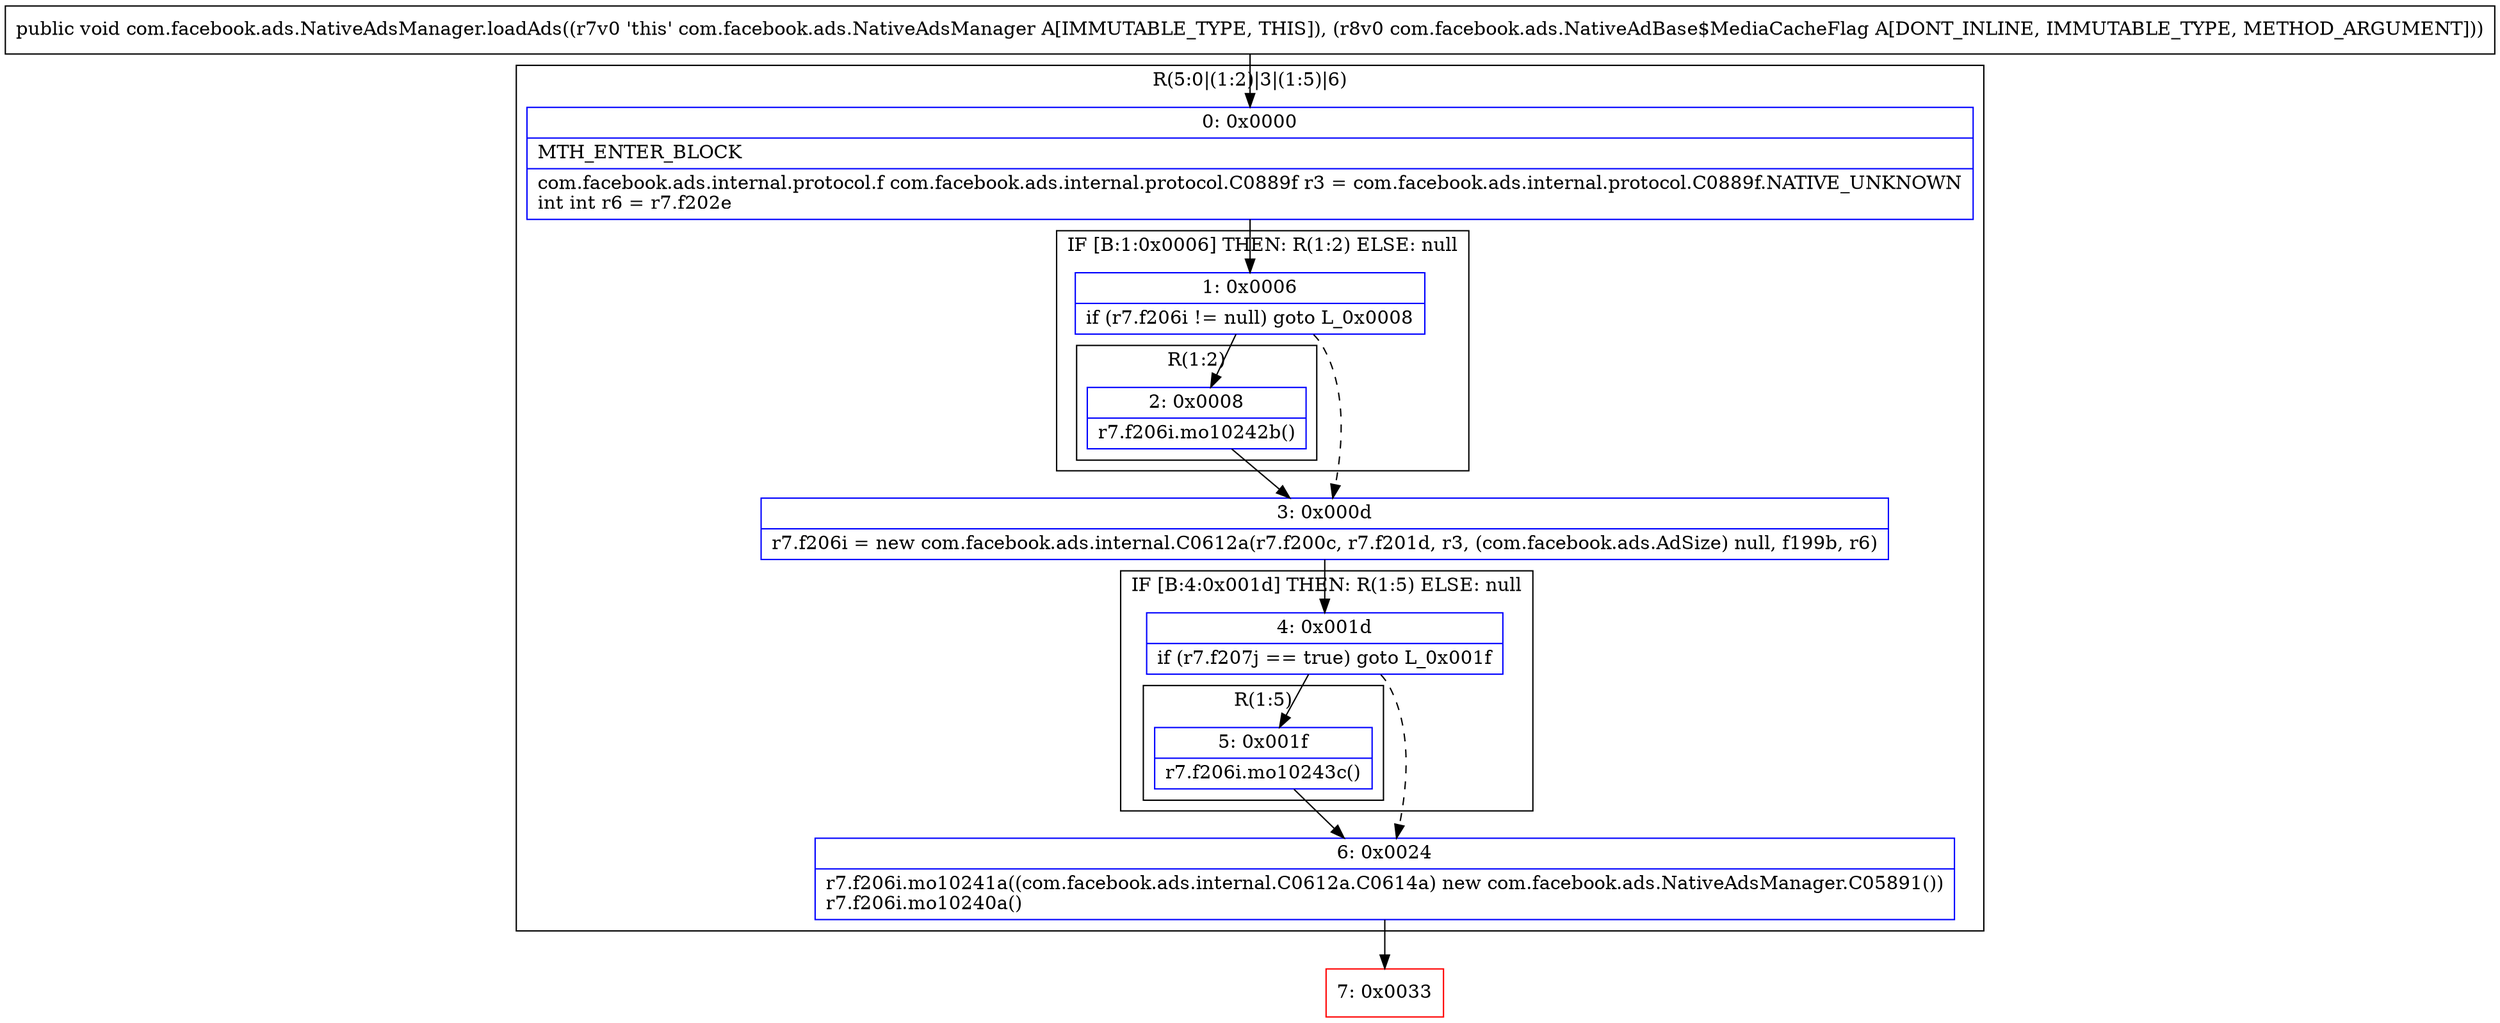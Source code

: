 digraph "CFG forcom.facebook.ads.NativeAdsManager.loadAds(Lcom\/facebook\/ads\/NativeAdBase$MediaCacheFlag;)V" {
subgraph cluster_Region_1808814680 {
label = "R(5:0|(1:2)|3|(1:5)|6)";
node [shape=record,color=blue];
Node_0 [shape=record,label="{0\:\ 0x0000|MTH_ENTER_BLOCK\l|com.facebook.ads.internal.protocol.f com.facebook.ads.internal.protocol.C0889f r3 = com.facebook.ads.internal.protocol.C0889f.NATIVE_UNKNOWN\lint int r6 = r7.f202e\l}"];
subgraph cluster_IfRegion_490585518 {
label = "IF [B:1:0x0006] THEN: R(1:2) ELSE: null";
node [shape=record,color=blue];
Node_1 [shape=record,label="{1\:\ 0x0006|if (r7.f206i != null) goto L_0x0008\l}"];
subgraph cluster_Region_1855552029 {
label = "R(1:2)";
node [shape=record,color=blue];
Node_2 [shape=record,label="{2\:\ 0x0008|r7.f206i.mo10242b()\l}"];
}
}
Node_3 [shape=record,label="{3\:\ 0x000d|r7.f206i = new com.facebook.ads.internal.C0612a(r7.f200c, r7.f201d, r3, (com.facebook.ads.AdSize) null, f199b, r6)\l}"];
subgraph cluster_IfRegion_716083217 {
label = "IF [B:4:0x001d] THEN: R(1:5) ELSE: null";
node [shape=record,color=blue];
Node_4 [shape=record,label="{4\:\ 0x001d|if (r7.f207j == true) goto L_0x001f\l}"];
subgraph cluster_Region_413976680 {
label = "R(1:5)";
node [shape=record,color=blue];
Node_5 [shape=record,label="{5\:\ 0x001f|r7.f206i.mo10243c()\l}"];
}
}
Node_6 [shape=record,label="{6\:\ 0x0024|r7.f206i.mo10241a((com.facebook.ads.internal.C0612a.C0614a) new com.facebook.ads.NativeAdsManager.C05891())\lr7.f206i.mo10240a()\l}"];
}
Node_7 [shape=record,color=red,label="{7\:\ 0x0033}"];
MethodNode[shape=record,label="{public void com.facebook.ads.NativeAdsManager.loadAds((r7v0 'this' com.facebook.ads.NativeAdsManager A[IMMUTABLE_TYPE, THIS]), (r8v0 com.facebook.ads.NativeAdBase$MediaCacheFlag A[DONT_INLINE, IMMUTABLE_TYPE, METHOD_ARGUMENT])) }"];
MethodNode -> Node_0;
Node_0 -> Node_1;
Node_1 -> Node_2;
Node_1 -> Node_3[style=dashed];
Node_2 -> Node_3;
Node_3 -> Node_4;
Node_4 -> Node_5;
Node_4 -> Node_6[style=dashed];
Node_5 -> Node_6;
Node_6 -> Node_7;
}

